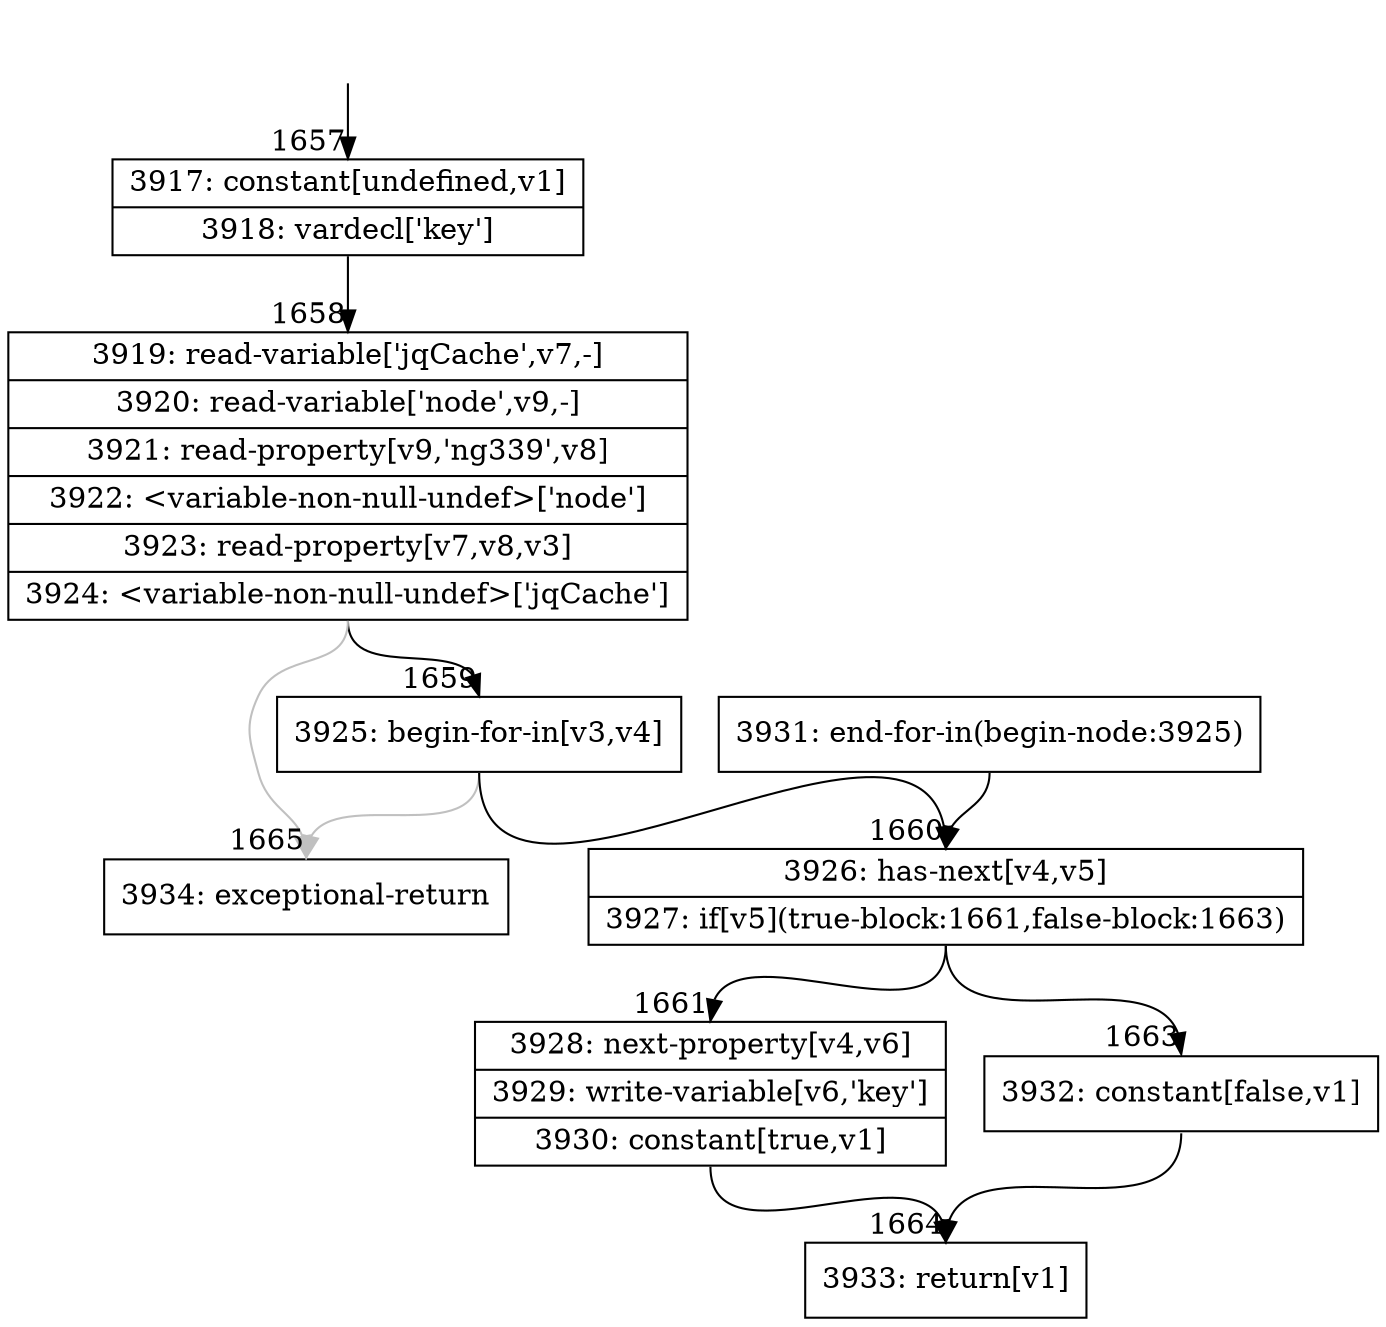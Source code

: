 digraph {
rankdir="TD"
BB_entry127[shape=none,label=""];
BB_entry127 -> BB1657 [tailport=s, headport=n, headlabel="    1657"]
BB1657 [shape=record label="{3917: constant[undefined,v1]|3918: vardecl['key']}" ] 
BB1657 -> BB1658 [tailport=s, headport=n, headlabel="      1658"]
BB1658 [shape=record label="{3919: read-variable['jqCache',v7,-]|3920: read-variable['node',v9,-]|3921: read-property[v9,'ng339',v8]|3922: \<variable-non-null-undef\>['node']|3923: read-property[v7,v8,v3]|3924: \<variable-non-null-undef\>['jqCache']}" ] 
BB1658 -> BB1659 [tailport=s, headport=n, headlabel="      1659"]
BB1658 -> BB1665 [tailport=s, headport=n, color=gray, headlabel="      1665"]
BB1659 [shape=record label="{3925: begin-for-in[v3,v4]}" ] 
BB1659 -> BB1660 [tailport=s, headport=n, headlabel="      1660"]
BB1659 -> BB1665 [tailport=s, headport=n, color=gray]
BB1660 [shape=record label="{3926: has-next[v4,v5]|3927: if[v5](true-block:1661,false-block:1663)}" ] 
BB1660 -> BB1661 [tailport=s, headport=n, headlabel="      1661"]
BB1660 -> BB1663 [tailport=s, headport=n, headlabel="      1663"]
BB1661 [shape=record label="{3928: next-property[v4,v6]|3929: write-variable[v6,'key']|3930: constant[true,v1]}" ] 
BB1661 -> BB1664 [tailport=s, headport=n, headlabel="      1664"]
BB1662 [shape=record label="{3931: end-for-in(begin-node:3925)}" ] 
BB1662 -> BB1660 [tailport=s, headport=n]
BB1663 [shape=record label="{3932: constant[false,v1]}" ] 
BB1663 -> BB1664 [tailport=s, headport=n]
BB1664 [shape=record label="{3933: return[v1]}" ] 
BB1665 [shape=record label="{3934: exceptional-return}" ] 
//#$~ 2687
}
